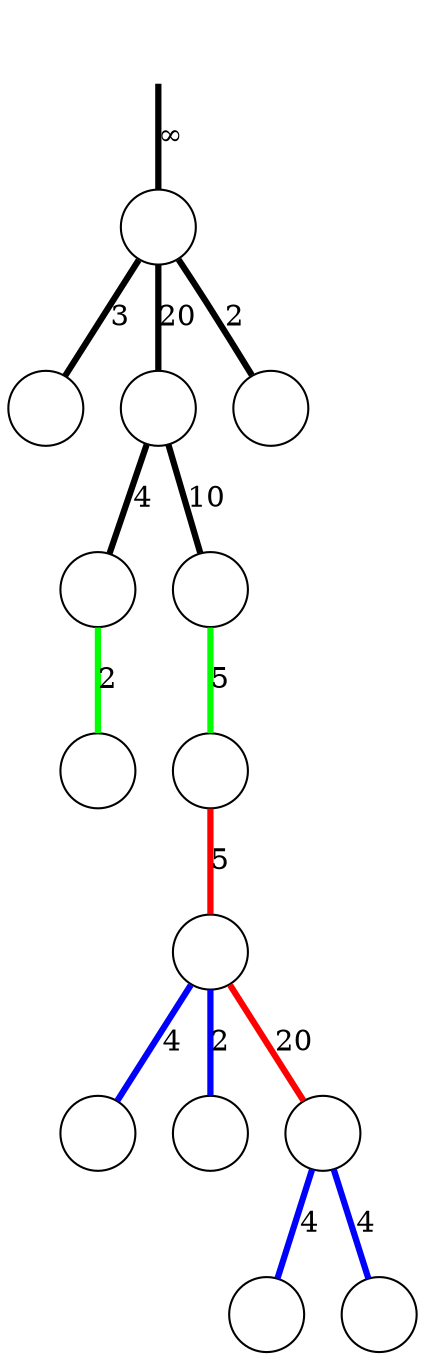 digraph
{
	node [shape=circle, label=""];
	edge [dir=both, arrowtail=none, arrowhead=none, penwidth=3];

	r -> n00 [label="&infin;"];
	n00 -> n10 [label=3];
	n00 -> n11 [label=20];
	n00 -> n12 [label=2];
	n11 -> n20 [label=4];
	n11 -> n21 [label=10];
	n20 -> n30 [label=2, color=green];
	n21 -> n31 [label=5, color=green];
	n31 -> n40 [label=5, color=red];
	n40 -> n50 [label=4, color=blue];
	n40 -> n51 [label=2, color=blue];
	n40 -> n52 [label=20, color=red];
	n52 -> n60 [label=4, color=blue];
	n52 -> n61 [label=4, color=blue];

	r [style=invisible];
}
